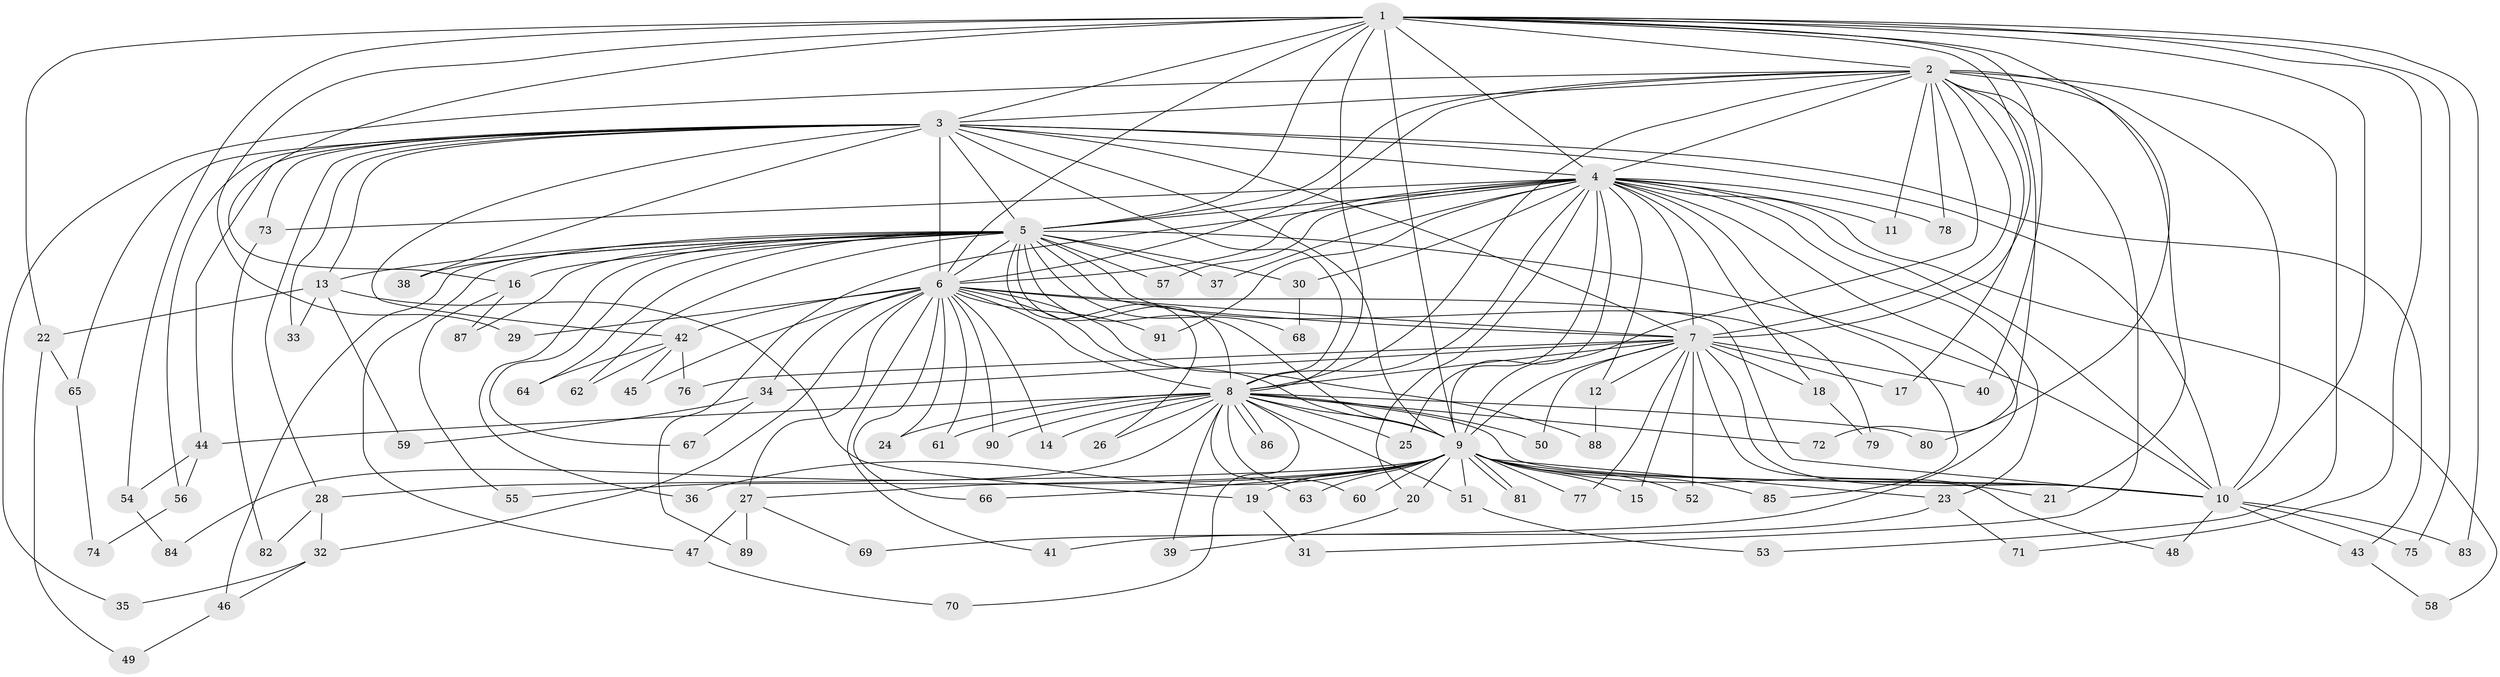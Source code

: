 // coarse degree distribution, {11: 0.06896551724137931, 10: 0.10344827586206896, 16: 0.034482758620689655, 9: 0.034482758620689655, 19: 0.034482758620689655, 20: 0.034482758620689655, 13: 0.034482758620689655, 8: 0.06896551724137931, 4: 0.06896551724137931, 3: 0.13793103448275862, 5: 0.06896551724137931, 7: 0.034482758620689655, 2: 0.20689655172413793, 1: 0.06896551724137931}
// Generated by graph-tools (version 1.1) at 2025/49/03/04/25 22:49:47]
// undirected, 91 vertices, 207 edges
graph export_dot {
  node [color=gray90,style=filled];
  1;
  2;
  3;
  4;
  5;
  6;
  7;
  8;
  9;
  10;
  11;
  12;
  13;
  14;
  15;
  16;
  17;
  18;
  19;
  20;
  21;
  22;
  23;
  24;
  25;
  26;
  27;
  28;
  29;
  30;
  31;
  32;
  33;
  34;
  35;
  36;
  37;
  38;
  39;
  40;
  41;
  42;
  43;
  44;
  45;
  46;
  47;
  48;
  49;
  50;
  51;
  52;
  53;
  54;
  55;
  56;
  57;
  58;
  59;
  60;
  61;
  62;
  63;
  64;
  65;
  66;
  67;
  68;
  69;
  70;
  71;
  72;
  73;
  74;
  75;
  76;
  77;
  78;
  79;
  80;
  81;
  82;
  83;
  84;
  85;
  86;
  87;
  88;
  89;
  90;
  91;
  1 -- 2;
  1 -- 3;
  1 -- 4;
  1 -- 5;
  1 -- 6;
  1 -- 7;
  1 -- 8;
  1 -- 9;
  1 -- 10;
  1 -- 16;
  1 -- 22;
  1 -- 29;
  1 -- 40;
  1 -- 54;
  1 -- 71;
  1 -- 75;
  1 -- 80;
  1 -- 83;
  2 -- 3;
  2 -- 4;
  2 -- 5;
  2 -- 6;
  2 -- 7;
  2 -- 8;
  2 -- 9;
  2 -- 10;
  2 -- 11;
  2 -- 17;
  2 -- 21;
  2 -- 31;
  2 -- 35;
  2 -- 53;
  2 -- 72;
  2 -- 78;
  3 -- 4;
  3 -- 5;
  3 -- 6;
  3 -- 7;
  3 -- 8;
  3 -- 9;
  3 -- 10;
  3 -- 13;
  3 -- 28;
  3 -- 33;
  3 -- 38;
  3 -- 42;
  3 -- 43;
  3 -- 44;
  3 -- 56;
  3 -- 65;
  3 -- 73;
  4 -- 5;
  4 -- 6;
  4 -- 7;
  4 -- 8;
  4 -- 9;
  4 -- 10;
  4 -- 11;
  4 -- 12;
  4 -- 18;
  4 -- 20;
  4 -- 23;
  4 -- 25;
  4 -- 30;
  4 -- 37;
  4 -- 57;
  4 -- 58;
  4 -- 69;
  4 -- 73;
  4 -- 78;
  4 -- 85;
  4 -- 89;
  4 -- 91;
  5 -- 6;
  5 -- 7;
  5 -- 8;
  5 -- 9;
  5 -- 10;
  5 -- 13;
  5 -- 16;
  5 -- 26;
  5 -- 30;
  5 -- 36;
  5 -- 37;
  5 -- 38;
  5 -- 46;
  5 -- 47;
  5 -- 57;
  5 -- 62;
  5 -- 64;
  5 -- 67;
  5 -- 68;
  5 -- 79;
  5 -- 87;
  6 -- 7;
  6 -- 8;
  6 -- 9;
  6 -- 10;
  6 -- 14;
  6 -- 24;
  6 -- 27;
  6 -- 29;
  6 -- 32;
  6 -- 34;
  6 -- 41;
  6 -- 42;
  6 -- 45;
  6 -- 61;
  6 -- 66;
  6 -- 88;
  6 -- 90;
  6 -- 91;
  7 -- 8;
  7 -- 9;
  7 -- 10;
  7 -- 12;
  7 -- 15;
  7 -- 17;
  7 -- 18;
  7 -- 34;
  7 -- 40;
  7 -- 48;
  7 -- 50;
  7 -- 52;
  7 -- 76;
  7 -- 77;
  8 -- 9;
  8 -- 10;
  8 -- 14;
  8 -- 24;
  8 -- 25;
  8 -- 26;
  8 -- 39;
  8 -- 44;
  8 -- 50;
  8 -- 51;
  8 -- 60;
  8 -- 61;
  8 -- 63;
  8 -- 70;
  8 -- 72;
  8 -- 80;
  8 -- 84;
  8 -- 86;
  8 -- 86;
  8 -- 90;
  9 -- 10;
  9 -- 15;
  9 -- 19;
  9 -- 20;
  9 -- 21;
  9 -- 23;
  9 -- 27;
  9 -- 28;
  9 -- 36;
  9 -- 51;
  9 -- 52;
  9 -- 55;
  9 -- 60;
  9 -- 63;
  9 -- 66;
  9 -- 77;
  9 -- 81;
  9 -- 81;
  9 -- 85;
  10 -- 43;
  10 -- 48;
  10 -- 75;
  10 -- 83;
  12 -- 88;
  13 -- 19;
  13 -- 22;
  13 -- 33;
  13 -- 59;
  16 -- 55;
  16 -- 87;
  18 -- 79;
  19 -- 31;
  20 -- 39;
  22 -- 49;
  22 -- 65;
  23 -- 41;
  23 -- 71;
  27 -- 47;
  27 -- 69;
  27 -- 89;
  28 -- 32;
  28 -- 82;
  30 -- 68;
  32 -- 35;
  32 -- 46;
  34 -- 59;
  34 -- 67;
  42 -- 45;
  42 -- 62;
  42 -- 64;
  42 -- 76;
  43 -- 58;
  44 -- 54;
  44 -- 56;
  46 -- 49;
  47 -- 70;
  51 -- 53;
  54 -- 84;
  56 -- 74;
  65 -- 74;
  73 -- 82;
}
